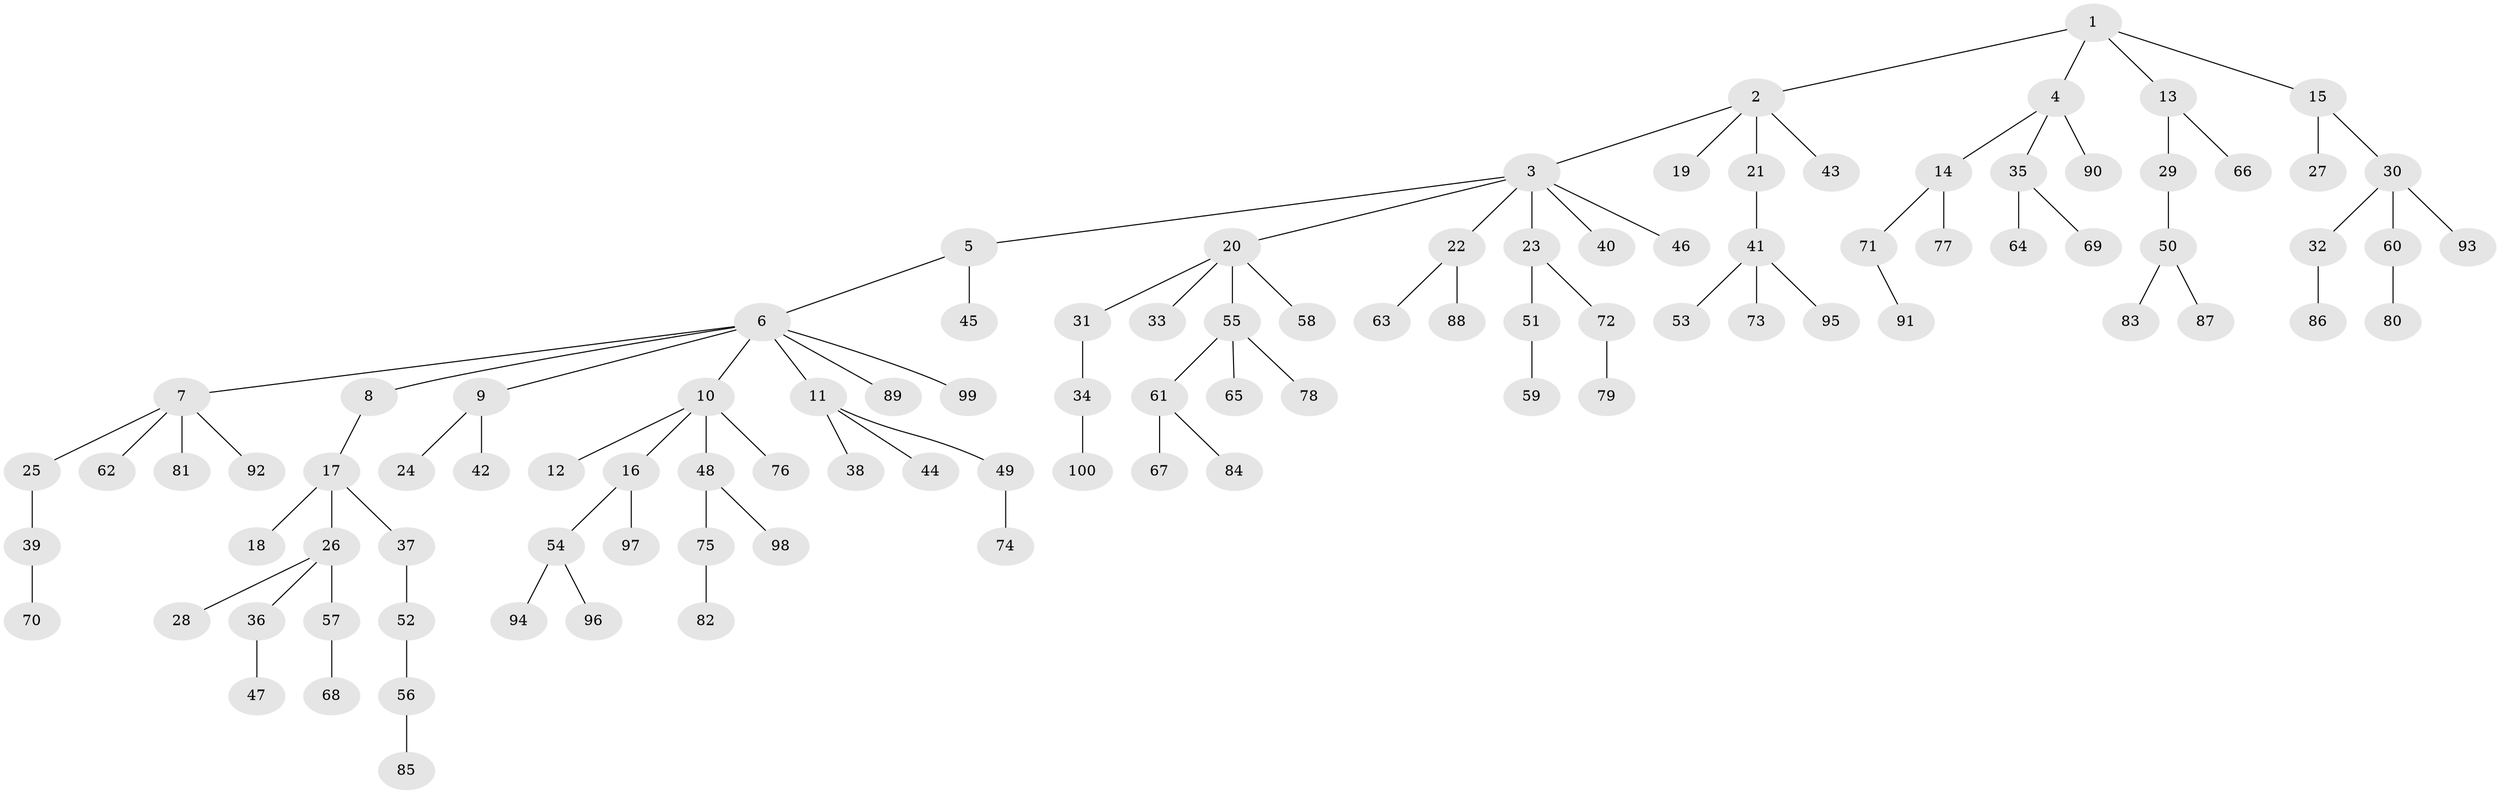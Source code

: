// Generated by graph-tools (version 1.1) at 2025/11/02/21/25 10:11:10]
// undirected, 100 vertices, 99 edges
graph export_dot {
graph [start="1"]
  node [color=gray90,style=filled];
  1;
  2;
  3;
  4;
  5;
  6;
  7;
  8;
  9;
  10;
  11;
  12;
  13;
  14;
  15;
  16;
  17;
  18;
  19;
  20;
  21;
  22;
  23;
  24;
  25;
  26;
  27;
  28;
  29;
  30;
  31;
  32;
  33;
  34;
  35;
  36;
  37;
  38;
  39;
  40;
  41;
  42;
  43;
  44;
  45;
  46;
  47;
  48;
  49;
  50;
  51;
  52;
  53;
  54;
  55;
  56;
  57;
  58;
  59;
  60;
  61;
  62;
  63;
  64;
  65;
  66;
  67;
  68;
  69;
  70;
  71;
  72;
  73;
  74;
  75;
  76;
  77;
  78;
  79;
  80;
  81;
  82;
  83;
  84;
  85;
  86;
  87;
  88;
  89;
  90;
  91;
  92;
  93;
  94;
  95;
  96;
  97;
  98;
  99;
  100;
  1 -- 2;
  1 -- 4;
  1 -- 13;
  1 -- 15;
  2 -- 3;
  2 -- 19;
  2 -- 21;
  2 -- 43;
  3 -- 5;
  3 -- 20;
  3 -- 22;
  3 -- 23;
  3 -- 40;
  3 -- 46;
  4 -- 14;
  4 -- 35;
  4 -- 90;
  5 -- 6;
  5 -- 45;
  6 -- 7;
  6 -- 8;
  6 -- 9;
  6 -- 10;
  6 -- 11;
  6 -- 89;
  6 -- 99;
  7 -- 25;
  7 -- 62;
  7 -- 81;
  7 -- 92;
  8 -- 17;
  9 -- 24;
  9 -- 42;
  10 -- 12;
  10 -- 16;
  10 -- 48;
  10 -- 76;
  11 -- 38;
  11 -- 44;
  11 -- 49;
  13 -- 29;
  13 -- 66;
  14 -- 71;
  14 -- 77;
  15 -- 27;
  15 -- 30;
  16 -- 54;
  16 -- 97;
  17 -- 18;
  17 -- 26;
  17 -- 37;
  20 -- 31;
  20 -- 33;
  20 -- 55;
  20 -- 58;
  21 -- 41;
  22 -- 63;
  22 -- 88;
  23 -- 51;
  23 -- 72;
  25 -- 39;
  26 -- 28;
  26 -- 36;
  26 -- 57;
  29 -- 50;
  30 -- 32;
  30 -- 60;
  30 -- 93;
  31 -- 34;
  32 -- 86;
  34 -- 100;
  35 -- 64;
  35 -- 69;
  36 -- 47;
  37 -- 52;
  39 -- 70;
  41 -- 53;
  41 -- 73;
  41 -- 95;
  48 -- 75;
  48 -- 98;
  49 -- 74;
  50 -- 83;
  50 -- 87;
  51 -- 59;
  52 -- 56;
  54 -- 94;
  54 -- 96;
  55 -- 61;
  55 -- 65;
  55 -- 78;
  56 -- 85;
  57 -- 68;
  60 -- 80;
  61 -- 67;
  61 -- 84;
  71 -- 91;
  72 -- 79;
  75 -- 82;
}
